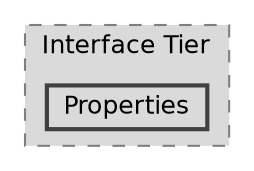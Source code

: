digraph "C:/Users/hugoc/Desktop/2024_2025/Programação Orientada a Objetos/trabalhoPOO_23010_Fase2/src/Interface Tier/Properties"
{
 // LATEX_PDF_SIZE
  bgcolor="transparent";
  edge [fontname=Helvetica,fontsize=12,labelfontname=Helvetica,labelfontsize=10];
  node [fontname=Helvetica,fontsize=12,shape=box,height=0.2,width=0.4];
  compound=true
  subgraph clusterdir_ce8c6241b55c650581b04f14dd4fd6e5 {
    graph [ bgcolor="#dadada", pencolor="grey50", label="Interface Tier", fontname=Helvetica,fontsize=12 style="filled,dashed", URL="dir_ce8c6241b55c650581b04f14dd4fd6e5.html",tooltip=""]
  dir_49a800a066b57831e3db9b787196b657 [label="Properties", fillcolor="#dadada", color="grey25", style="filled,bold", URL="dir_49a800a066b57831e3db9b787196b657.html",tooltip=""];
  }
}
